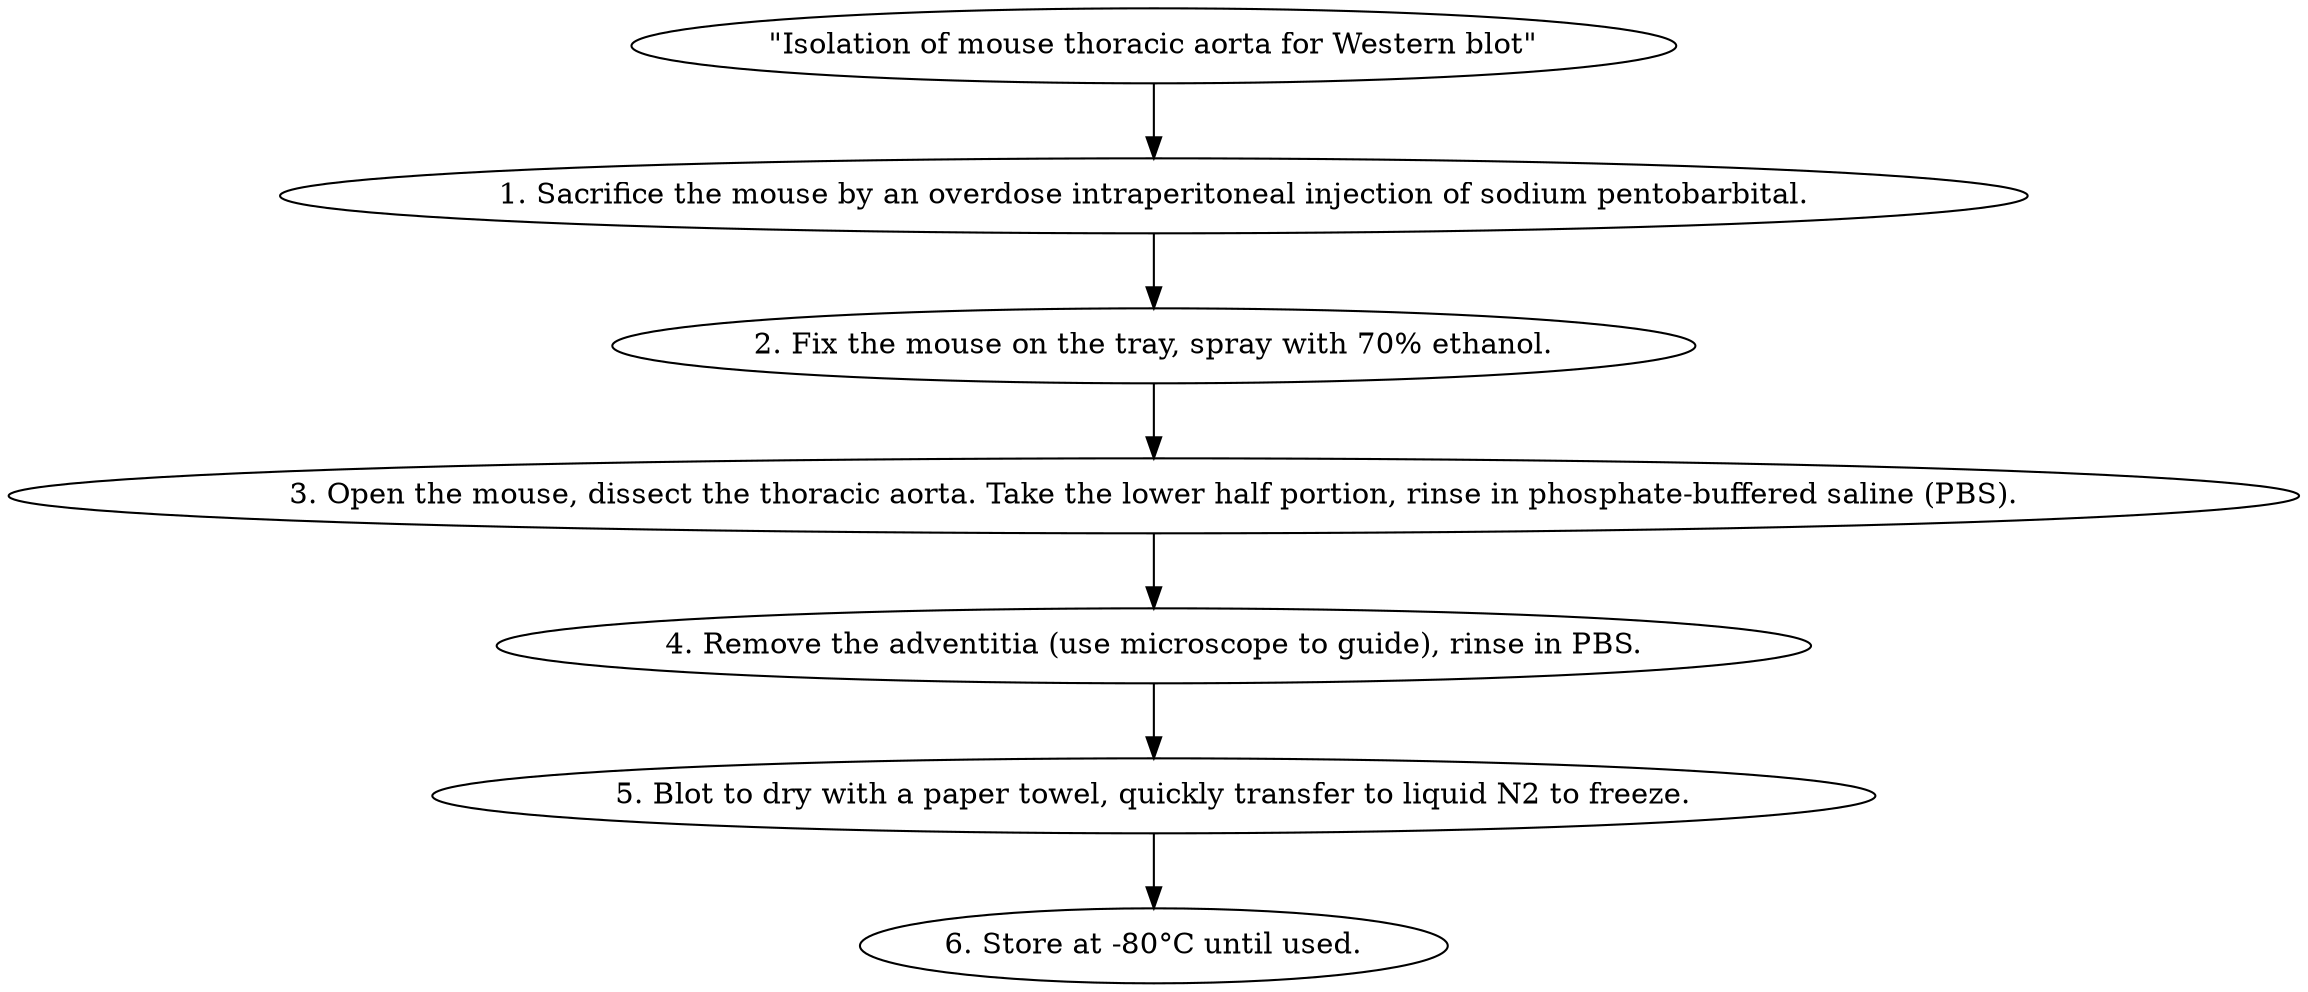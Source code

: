 digraph AortaIsolationProtocol {
    // Define the title
    Title [label="\"Isolation of mouse thoracic aorta for Western blot\""];
    
    // Define steps
    Step1 [label="1. Sacrifice the mouse by an overdose intraperitoneal injection of sodium pentobarbital."];
    Step2 [label="2. Fix the mouse on the tray, spray with 70% ethanol."];
    Step3 [label="3. Open the mouse, dissect the thoracic aorta. Take the lower half portion, rinse in phosphate-buffered saline (PBS)."];
    Step4 [label="4. Remove the adventitia (use microscope to guide), rinse in PBS."];
    Step5 [label="5. Blot to dry with a paper towel, quickly transfer to liquid N2 to freeze."];
    Step6 [label="6. Store at -80°C until used."];

    // Define edges (sequence of steps)
    Title -> Step1;
    Step1 -> Step2;
    Step2 -> Step3;
    Step3 -> Step4;
    Step4 -> Step5;
    Step5 -> Step6;
}
